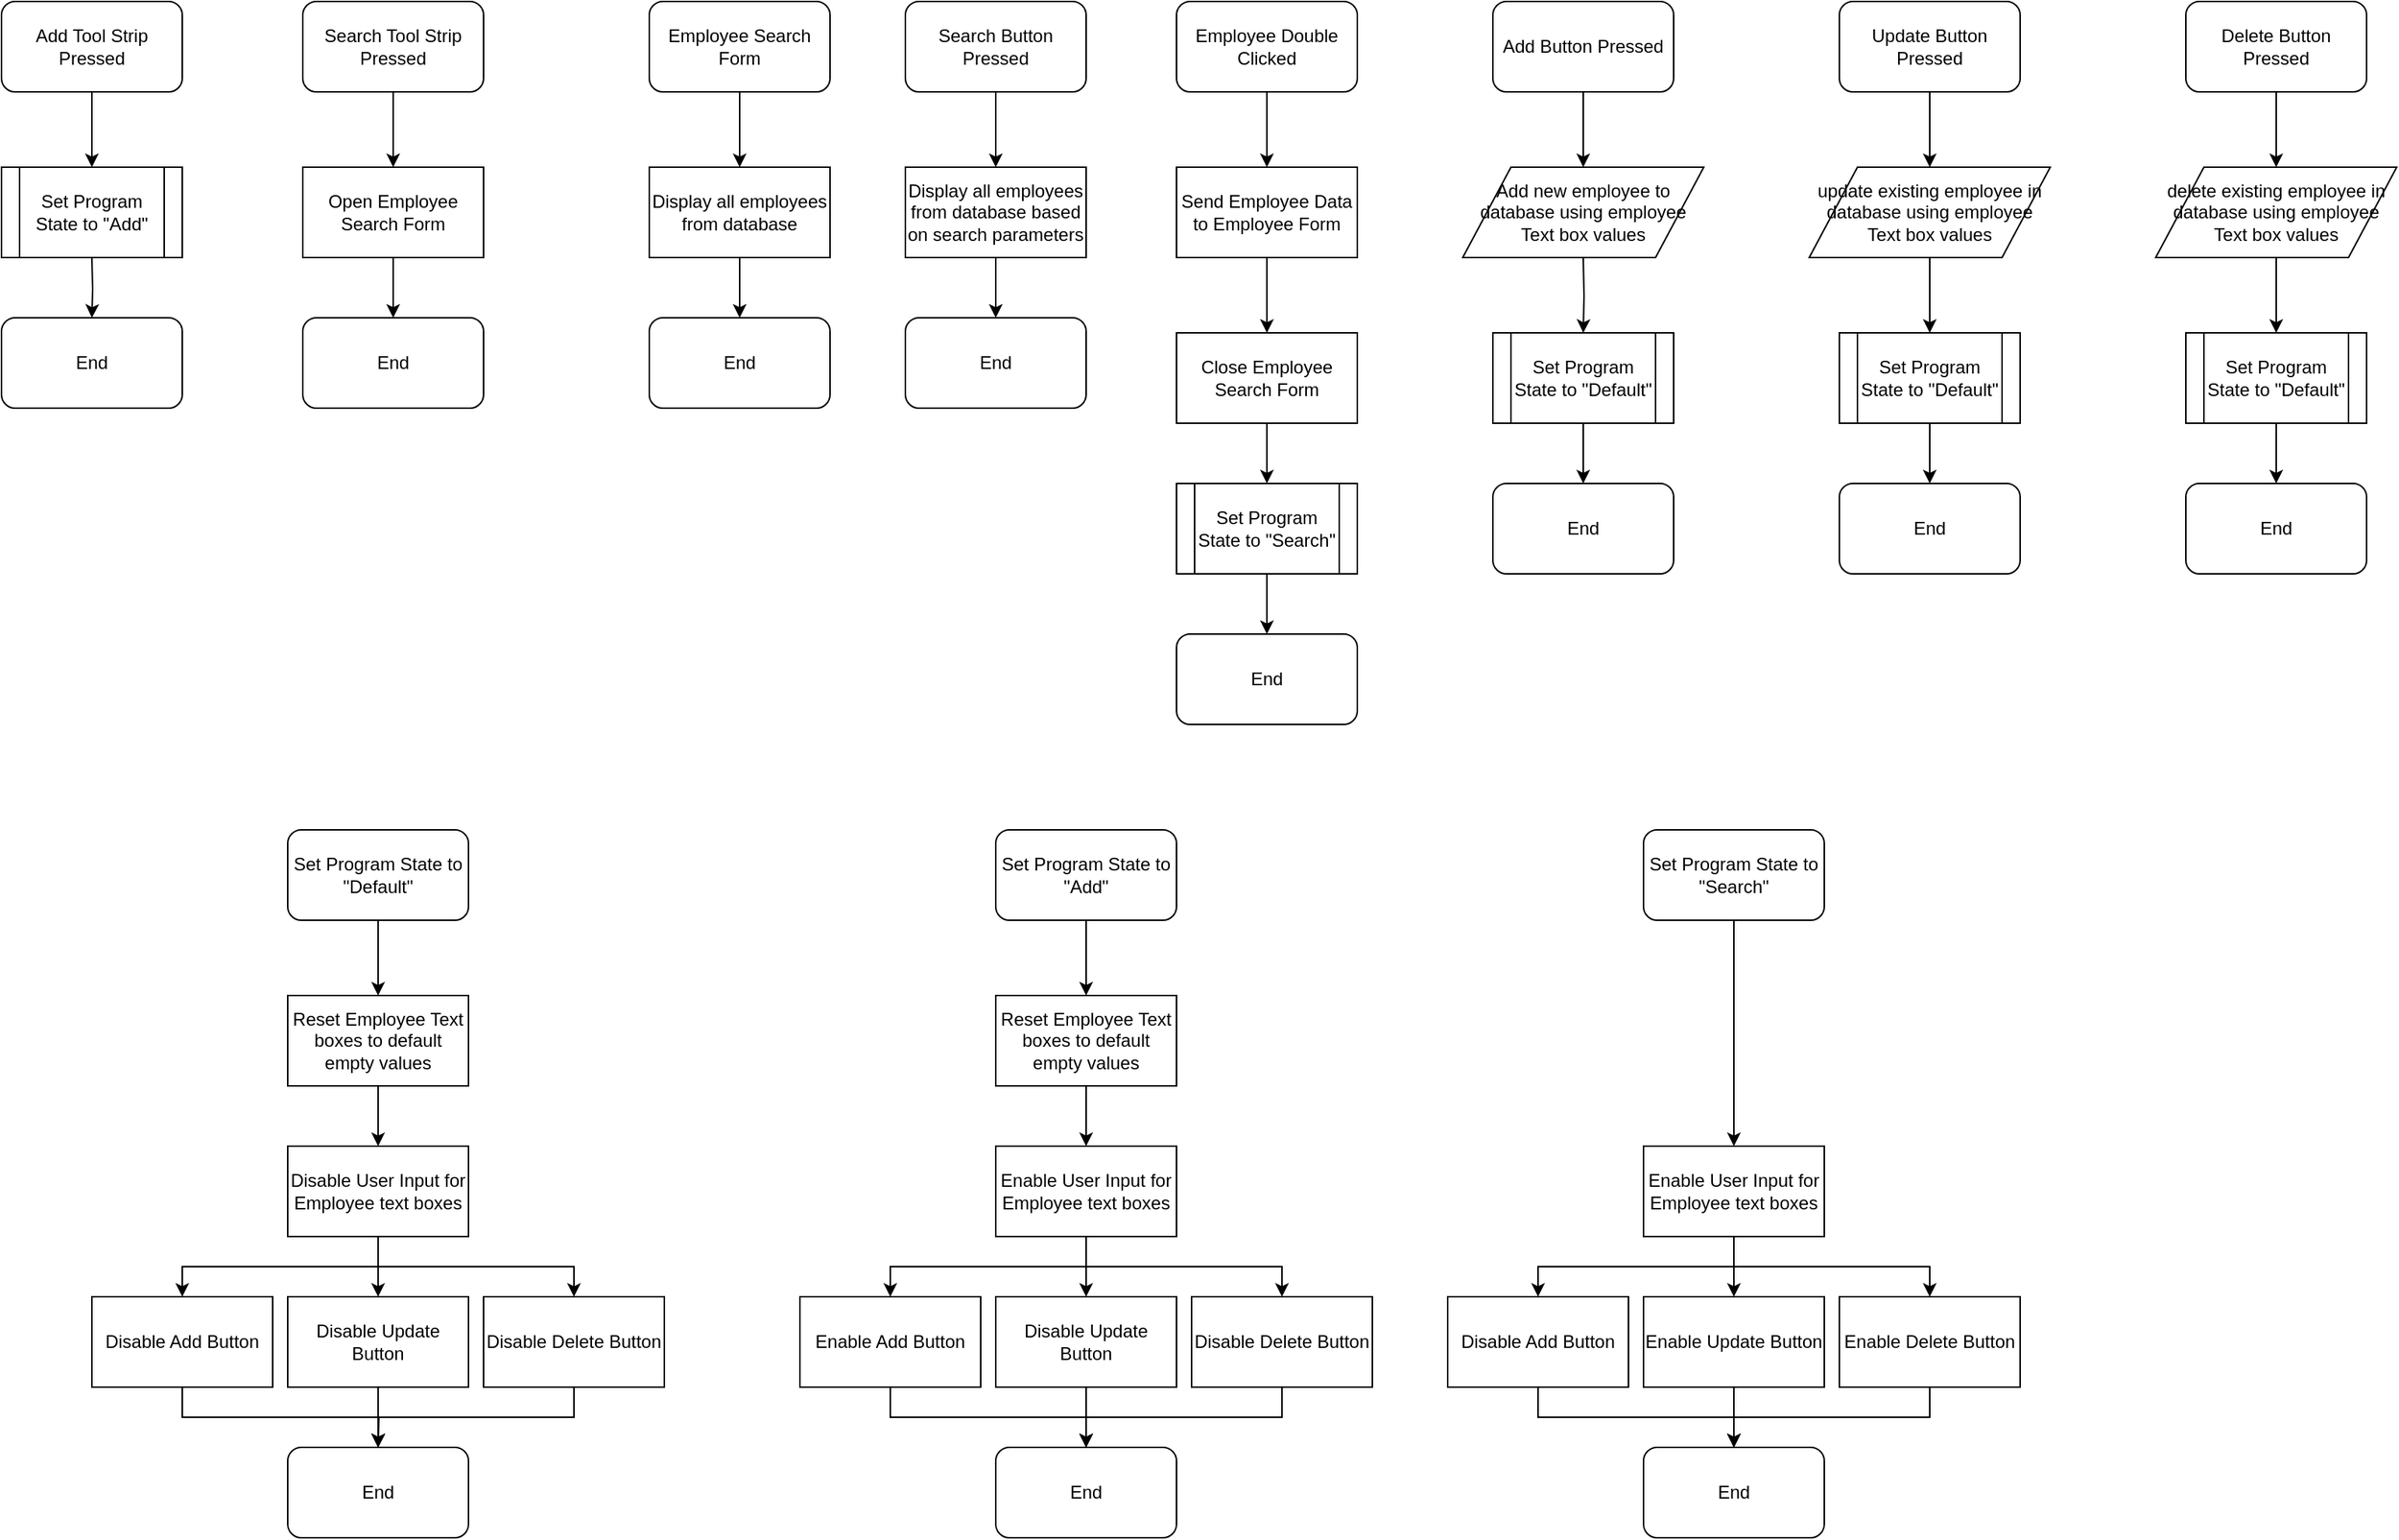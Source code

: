 <mxfile version="12.7.1" type="device"><diagram id="C5RBs43oDa-KdzZeNtuy" name="Page-1"><mxGraphModel dx="3076" dy="761" grid="1" gridSize="10" guides="1" tooltips="1" connect="1" arrows="1" fold="1" page="1" pageScale="1" pageWidth="827" pageHeight="1169" math="0" shadow="0"><root><mxCell id="WIyWlLk6GJQsqaUBKTNV-0"/><mxCell id="WIyWlLk6GJQsqaUBKTNV-1" parent="WIyWlLk6GJQsqaUBKTNV-0"/><mxCell id="CzkN2j3bYY3JMJvv9nql-30" style="edgeStyle=orthogonalEdgeStyle;rounded=0;orthogonalLoop=1;jettySize=auto;html=1;exitX=0.5;exitY=1;exitDx=0;exitDy=0;entryX=0.5;entryY=0;entryDx=0;entryDy=0;" edge="1" parent="WIyWlLk6GJQsqaUBKTNV-1" source="CzkN2j3bYY3JMJvv9nql-27"><mxGeometry relative="1" as="geometry"><mxPoint x="-930" y="240" as="targetPoint"/></mxGeometry></mxCell><mxCell id="CzkN2j3bYY3JMJvv9nql-27" value="Search Tool Strip Pressed" style="rounded=1;whiteSpace=wrap;html=1;" vertex="1" parent="WIyWlLk6GJQsqaUBKTNV-1"><mxGeometry x="-990" y="130" width="120" height="60" as="geometry"/></mxCell><mxCell id="CzkN2j3bYY3JMJvv9nql-33" style="edgeStyle=orthogonalEdgeStyle;rounded=0;orthogonalLoop=1;jettySize=auto;html=1;exitX=0.5;exitY=1;exitDx=0;exitDy=0;entryX=0.5;entryY=0;entryDx=0;entryDy=0;" edge="1" parent="WIyWlLk6GJQsqaUBKTNV-1" source="CzkN2j3bYY3JMJvv9nql-31" target="CzkN2j3bYY3JMJvv9nql-32"><mxGeometry relative="1" as="geometry"/></mxCell><mxCell id="CzkN2j3bYY3JMJvv9nql-31" value="Employee Search Form" style="rounded=1;whiteSpace=wrap;html=1;" vertex="1" parent="WIyWlLk6GJQsqaUBKTNV-1"><mxGeometry x="-760" y="130" width="120" height="60" as="geometry"/></mxCell><mxCell id="CzkN2j3bYY3JMJvv9nql-115" style="edgeStyle=orthogonalEdgeStyle;rounded=0;orthogonalLoop=1;jettySize=auto;html=1;exitX=0.5;exitY=1;exitDx=0;exitDy=0;entryX=0.5;entryY=0;entryDx=0;entryDy=0;" edge="1" parent="WIyWlLk6GJQsqaUBKTNV-1" source="CzkN2j3bYY3JMJvv9nql-32" target="CzkN2j3bYY3JMJvv9nql-106"><mxGeometry relative="1" as="geometry"/></mxCell><mxCell id="CzkN2j3bYY3JMJvv9nql-32" value="Display all employees from database" style="rounded=0;whiteSpace=wrap;html=1;" vertex="1" parent="WIyWlLk6GJQsqaUBKTNV-1"><mxGeometry x="-760" y="240" width="120" height="60" as="geometry"/></mxCell><mxCell id="CzkN2j3bYY3JMJvv9nql-41" style="edgeStyle=orthogonalEdgeStyle;rounded=0;orthogonalLoop=1;jettySize=auto;html=1;exitX=0.5;exitY=1;exitDx=0;exitDy=0;entryX=0.5;entryY=0;entryDx=0;entryDy=0;" edge="1" parent="WIyWlLk6GJQsqaUBKTNV-1" source="CzkN2j3bYY3JMJvv9nql-34" target="CzkN2j3bYY3JMJvv9nql-36"><mxGeometry relative="1" as="geometry"/></mxCell><mxCell id="CzkN2j3bYY3JMJvv9nql-34" value="Employee Double Clicked" style="rounded=1;whiteSpace=wrap;html=1;" vertex="1" parent="WIyWlLk6GJQsqaUBKTNV-1"><mxGeometry x="-410" y="130" width="120" height="60" as="geometry"/></mxCell><mxCell id="CzkN2j3bYY3JMJvv9nql-42" style="edgeStyle=orthogonalEdgeStyle;rounded=0;orthogonalLoop=1;jettySize=auto;html=1;exitX=0.5;exitY=1;exitDx=0;exitDy=0;entryX=0.5;entryY=0;entryDx=0;entryDy=0;" edge="1" parent="WIyWlLk6GJQsqaUBKTNV-1" source="CzkN2j3bYY3JMJvv9nql-36" target="CzkN2j3bYY3JMJvv9nql-40"><mxGeometry relative="1" as="geometry"/></mxCell><mxCell id="CzkN2j3bYY3JMJvv9nql-36" value="Send Employee Data to Employee Form" style="rounded=0;whiteSpace=wrap;html=1;" vertex="1" parent="WIyWlLk6GJQsqaUBKTNV-1"><mxGeometry x="-410" y="240" width="120" height="60" as="geometry"/></mxCell><mxCell id="CzkN2j3bYY3JMJvv9nql-39" style="edgeStyle=orthogonalEdgeStyle;rounded=0;orthogonalLoop=1;jettySize=auto;html=1;exitX=0.5;exitY=1;exitDx=0;exitDy=0;entryX=0.5;entryY=0;entryDx=0;entryDy=0;" edge="1" parent="WIyWlLk6GJQsqaUBKTNV-1" source="CzkN2j3bYY3JMJvv9nql-37" target="CzkN2j3bYY3JMJvv9nql-38"><mxGeometry relative="1" as="geometry"/></mxCell><mxCell id="CzkN2j3bYY3JMJvv9nql-37" value="Open Employee Search Form" style="rounded=0;whiteSpace=wrap;html=1;" vertex="1" parent="WIyWlLk6GJQsqaUBKTNV-1"><mxGeometry x="-990" y="240" width="120" height="60" as="geometry"/></mxCell><mxCell id="CzkN2j3bYY3JMJvv9nql-38" value="End" style="rounded=1;whiteSpace=wrap;html=1;" vertex="1" parent="WIyWlLk6GJQsqaUBKTNV-1"><mxGeometry x="-990" y="340" width="120" height="60" as="geometry"/></mxCell><mxCell id="CzkN2j3bYY3JMJvv9nql-44" style="edgeStyle=orthogonalEdgeStyle;rounded=0;orthogonalLoop=1;jettySize=auto;html=1;exitX=0.5;exitY=1;exitDx=0;exitDy=0;entryX=0.5;entryY=0;entryDx=0;entryDy=0;" edge="1" parent="WIyWlLk6GJQsqaUBKTNV-1" source="CzkN2j3bYY3JMJvv9nql-40" target="CzkN2j3bYY3JMJvv9nql-43"><mxGeometry relative="1" as="geometry"/></mxCell><mxCell id="CzkN2j3bYY3JMJvv9nql-40" value="Close Employee Search Form" style="rounded=0;whiteSpace=wrap;html=1;" vertex="1" parent="WIyWlLk6GJQsqaUBKTNV-1"><mxGeometry x="-410" y="350" width="120" height="60" as="geometry"/></mxCell><mxCell id="CzkN2j3bYY3JMJvv9nql-114" style="edgeStyle=orthogonalEdgeStyle;rounded=0;orthogonalLoop=1;jettySize=auto;html=1;exitX=0.5;exitY=1;exitDx=0;exitDy=0;entryX=0.5;entryY=0;entryDx=0;entryDy=0;" edge="1" parent="WIyWlLk6GJQsqaUBKTNV-1" source="CzkN2j3bYY3JMJvv9nql-43" target="CzkN2j3bYY3JMJvv9nql-107"><mxGeometry relative="1" as="geometry"/></mxCell><mxCell id="CzkN2j3bYY3JMJvv9nql-43" value="Set Program State to &quot;Search&quot;" style="shape=process;whiteSpace=wrap;html=1;backgroundOutline=1;" vertex="1" parent="WIyWlLk6GJQsqaUBKTNV-1"><mxGeometry x="-410" y="450" width="120" height="60" as="geometry"/></mxCell><mxCell id="CzkN2j3bYY3JMJvv9nql-45" style="edgeStyle=orthogonalEdgeStyle;rounded=0;orthogonalLoop=1;jettySize=auto;html=1;exitX=0.5;exitY=1;exitDx=0;exitDy=0;entryX=0.5;entryY=0;entryDx=0;entryDy=0;" edge="1" parent="WIyWlLk6GJQsqaUBKTNV-1" source="CzkN2j3bYY3JMJvv9nql-46"><mxGeometry relative="1" as="geometry"><mxPoint x="-1130" y="240" as="targetPoint"/></mxGeometry></mxCell><mxCell id="CzkN2j3bYY3JMJvv9nql-46" value="Add Tool Strip Pressed" style="rounded=1;whiteSpace=wrap;html=1;" vertex="1" parent="WIyWlLk6GJQsqaUBKTNV-1"><mxGeometry x="-1190" y="130" width="120" height="60" as="geometry"/></mxCell><mxCell id="CzkN2j3bYY3JMJvv9nql-47" style="edgeStyle=orthogonalEdgeStyle;rounded=0;orthogonalLoop=1;jettySize=auto;html=1;exitX=0.5;exitY=1;exitDx=0;exitDy=0;entryX=0.5;entryY=0;entryDx=0;entryDy=0;" edge="1" parent="WIyWlLk6GJQsqaUBKTNV-1" target="CzkN2j3bYY3JMJvv9nql-49"><mxGeometry relative="1" as="geometry"><mxPoint x="-1130" y="300" as="sourcePoint"/></mxGeometry></mxCell><mxCell id="CzkN2j3bYY3JMJvv9nql-49" value="End" style="rounded=1;whiteSpace=wrap;html=1;" vertex="1" parent="WIyWlLk6GJQsqaUBKTNV-1"><mxGeometry x="-1190" y="340" width="120" height="60" as="geometry"/></mxCell><mxCell id="CzkN2j3bYY3JMJvv9nql-50" value="Set Program State to &quot;Add&quot;" style="shape=process;whiteSpace=wrap;html=1;backgroundOutline=1;" vertex="1" parent="WIyWlLk6GJQsqaUBKTNV-1"><mxGeometry x="-1190" y="240" width="120" height="60" as="geometry"/></mxCell><mxCell id="CzkN2j3bYY3JMJvv9nql-93" style="edgeStyle=orthogonalEdgeStyle;rounded=0;orthogonalLoop=1;jettySize=auto;html=1;exitX=0.5;exitY=1;exitDx=0;exitDy=0;entryX=0.5;entryY=0;entryDx=0;entryDy=0;" edge="1" parent="WIyWlLk6GJQsqaUBKTNV-1" source="CzkN2j3bYY3JMJvv9nql-51"><mxGeometry relative="1" as="geometry"><mxPoint x="-140" y="240" as="targetPoint"/></mxGeometry></mxCell><mxCell id="CzkN2j3bYY3JMJvv9nql-51" value="Add Button Pressed" style="rounded=1;whiteSpace=wrap;html=1;" vertex="1" parent="WIyWlLk6GJQsqaUBKTNV-1"><mxGeometry x="-200" y="130" width="120" height="60" as="geometry"/></mxCell><mxCell id="CzkN2j3bYY3JMJvv9nql-101" style="edgeStyle=orthogonalEdgeStyle;rounded=0;orthogonalLoop=1;jettySize=auto;html=1;exitX=0.5;exitY=1;exitDx=0;exitDy=0;entryX=0.5;entryY=0;entryDx=0;entryDy=0;" edge="1" parent="WIyWlLk6GJQsqaUBKTNV-1" source="CzkN2j3bYY3JMJvv9nql-52" target="CzkN2j3bYY3JMJvv9nql-98"><mxGeometry relative="1" as="geometry"/></mxCell><mxCell id="CzkN2j3bYY3JMJvv9nql-52" value="Update Button Pressed" style="rounded=1;whiteSpace=wrap;html=1;" vertex="1" parent="WIyWlLk6GJQsqaUBKTNV-1"><mxGeometry x="30" y="130" width="120" height="60" as="geometry"/></mxCell><mxCell id="CzkN2j3bYY3JMJvv9nql-105" style="edgeStyle=orthogonalEdgeStyle;rounded=0;orthogonalLoop=1;jettySize=auto;html=1;exitX=0.5;exitY=1;exitDx=0;exitDy=0;entryX=0.5;entryY=0;entryDx=0;entryDy=0;" edge="1" parent="WIyWlLk6GJQsqaUBKTNV-1" source="CzkN2j3bYY3JMJvv9nql-53" target="CzkN2j3bYY3JMJvv9nql-99"><mxGeometry relative="1" as="geometry"/></mxCell><mxCell id="CzkN2j3bYY3JMJvv9nql-53" value="Delete Button Pressed" style="rounded=1;whiteSpace=wrap;html=1;" vertex="1" parent="WIyWlLk6GJQsqaUBKTNV-1"><mxGeometry x="260" y="130" width="120" height="60" as="geometry"/></mxCell><mxCell id="CzkN2j3bYY3JMJvv9nql-87" style="edgeStyle=orthogonalEdgeStyle;rounded=0;orthogonalLoop=1;jettySize=auto;html=1;exitX=0.5;exitY=1;exitDx=0;exitDy=0;entryX=0.5;entryY=0;entryDx=0;entryDy=0;" edge="1" parent="WIyWlLk6GJQsqaUBKTNV-1" source="CzkN2j3bYY3JMJvv9nql-55" target="CzkN2j3bYY3JMJvv9nql-83"><mxGeometry relative="1" as="geometry"/></mxCell><mxCell id="CzkN2j3bYY3JMJvv9nql-55" value="Set Program State to &quot;Search&quot;" style="rounded=1;whiteSpace=wrap;html=1;" vertex="1" parent="WIyWlLk6GJQsqaUBKTNV-1"><mxGeometry x="-100" y="680" width="120" height="60" as="geometry"/></mxCell><mxCell id="CzkN2j3bYY3JMJvv9nql-89" style="edgeStyle=orthogonalEdgeStyle;rounded=0;orthogonalLoop=1;jettySize=auto;html=1;exitX=0.5;exitY=1;exitDx=0;exitDy=0;entryX=0.5;entryY=0;entryDx=0;entryDy=0;" edge="1" parent="WIyWlLk6GJQsqaUBKTNV-1" source="CzkN2j3bYY3JMJvv9nql-56" target="CzkN2j3bYY3JMJvv9nql-69"><mxGeometry relative="1" as="geometry"/></mxCell><mxCell id="CzkN2j3bYY3JMJvv9nql-56" value="Set Program State to &quot;Add&quot;" style="rounded=1;whiteSpace=wrap;html=1;" vertex="1" parent="WIyWlLk6GJQsqaUBKTNV-1"><mxGeometry x="-530" y="680" width="120" height="60" as="geometry"/></mxCell><mxCell id="CzkN2j3bYY3JMJvv9nql-113" style="edgeStyle=orthogonalEdgeStyle;rounded=0;orthogonalLoop=1;jettySize=auto;html=1;exitX=0.5;exitY=1;exitDx=0;exitDy=0;entryX=0.5;entryY=0;entryDx=0;entryDy=0;" edge="1" parent="WIyWlLk6GJQsqaUBKTNV-1" source="CzkN2j3bYY3JMJvv9nql-57" target="CzkN2j3bYY3JMJvv9nql-108"><mxGeometry relative="1" as="geometry"/></mxCell><mxCell id="CzkN2j3bYY3JMJvv9nql-57" value="Set Program State to &quot;Default&quot;" style="shape=process;whiteSpace=wrap;html=1;backgroundOutline=1;" vertex="1" parent="WIyWlLk6GJQsqaUBKTNV-1"><mxGeometry x="-200" y="350" width="120" height="60" as="geometry"/></mxCell><mxCell id="CzkN2j3bYY3JMJvv9nql-90" style="edgeStyle=orthogonalEdgeStyle;rounded=0;orthogonalLoop=1;jettySize=auto;html=1;exitX=0.5;exitY=1;exitDx=0;exitDy=0;entryX=0.5;entryY=0;entryDx=0;entryDy=0;" edge="1" parent="WIyWlLk6GJQsqaUBKTNV-1" source="CzkN2j3bYY3JMJvv9nql-59" target="CzkN2j3bYY3JMJvv9nql-60"><mxGeometry relative="1" as="geometry"/></mxCell><mxCell id="CzkN2j3bYY3JMJvv9nql-59" value="&lt;span style=&quot;white-space: normal&quot;&gt;Set Program State to &quot;Default&quot;&lt;/span&gt;" style="rounded=1;whiteSpace=wrap;html=1;" vertex="1" parent="WIyWlLk6GJQsqaUBKTNV-1"><mxGeometry x="-1000" y="680" width="120" height="60" as="geometry"/></mxCell><mxCell id="CzkN2j3bYY3JMJvv9nql-91" style="edgeStyle=orthogonalEdgeStyle;rounded=0;orthogonalLoop=1;jettySize=auto;html=1;exitX=0.5;exitY=1;exitDx=0;exitDy=0;entryX=0.5;entryY=0;entryDx=0;entryDy=0;" edge="1" parent="WIyWlLk6GJQsqaUBKTNV-1" source="CzkN2j3bYY3JMJvv9nql-60" target="CzkN2j3bYY3JMJvv9nql-62"><mxGeometry relative="1" as="geometry"/></mxCell><mxCell id="CzkN2j3bYY3JMJvv9nql-60" value="Reset Employee Text boxes to default empty values" style="rounded=0;whiteSpace=wrap;html=1;" vertex="1" parent="WIyWlLk6GJQsqaUBKTNV-1"><mxGeometry x="-1000" y="790" width="120" height="60" as="geometry"/></mxCell><mxCell id="CzkN2j3bYY3JMJvv9nql-119" style="edgeStyle=orthogonalEdgeStyle;rounded=0;orthogonalLoop=1;jettySize=auto;html=1;exitX=0.5;exitY=1;exitDx=0;exitDy=0;" edge="1" parent="WIyWlLk6GJQsqaUBKTNV-1" source="CzkN2j3bYY3JMJvv9nql-61"><mxGeometry relative="1" as="geometry"><mxPoint x="-940" y="1090" as="targetPoint"/></mxGeometry></mxCell><mxCell id="CzkN2j3bYY3JMJvv9nql-61" value="Disable Update Button" style="rounded=0;whiteSpace=wrap;html=1;" vertex="1" parent="WIyWlLk6GJQsqaUBKTNV-1"><mxGeometry x="-1000" y="990" width="120" height="60" as="geometry"/></mxCell><mxCell id="CzkN2j3bYY3JMJvv9nql-65" style="edgeStyle=orthogonalEdgeStyle;rounded=0;orthogonalLoop=1;jettySize=auto;html=1;exitX=0.5;exitY=1;exitDx=0;exitDy=0;entryX=0.5;entryY=0;entryDx=0;entryDy=0;" edge="1" parent="WIyWlLk6GJQsqaUBKTNV-1" source="CzkN2j3bYY3JMJvv9nql-62" target="CzkN2j3bYY3JMJvv9nql-63"><mxGeometry relative="1" as="geometry"/></mxCell><mxCell id="CzkN2j3bYY3JMJvv9nql-66" style="edgeStyle=orthogonalEdgeStyle;rounded=0;orthogonalLoop=1;jettySize=auto;html=1;exitX=0.5;exitY=1;exitDx=0;exitDy=0;entryX=0.5;entryY=0;entryDx=0;entryDy=0;" edge="1" parent="WIyWlLk6GJQsqaUBKTNV-1" source="CzkN2j3bYY3JMJvv9nql-62" target="CzkN2j3bYY3JMJvv9nql-64"><mxGeometry relative="1" as="geometry"/></mxCell><mxCell id="CzkN2j3bYY3JMJvv9nql-67" style="edgeStyle=orthogonalEdgeStyle;rounded=0;orthogonalLoop=1;jettySize=auto;html=1;exitX=0.5;exitY=1;exitDx=0;exitDy=0;entryX=0.5;entryY=0;entryDx=0;entryDy=0;" edge="1" parent="WIyWlLk6GJQsqaUBKTNV-1" source="CzkN2j3bYY3JMJvv9nql-62" target="CzkN2j3bYY3JMJvv9nql-61"><mxGeometry relative="1" as="geometry"/></mxCell><mxCell id="CzkN2j3bYY3JMJvv9nql-62" value="Disable User Input for Employee text boxes" style="rounded=0;whiteSpace=wrap;html=1;" vertex="1" parent="WIyWlLk6GJQsqaUBKTNV-1"><mxGeometry x="-1000" y="890" width="120" height="60" as="geometry"/></mxCell><mxCell id="CzkN2j3bYY3JMJvv9nql-118" style="edgeStyle=orthogonalEdgeStyle;rounded=0;orthogonalLoop=1;jettySize=auto;html=1;exitX=0.5;exitY=1;exitDx=0;exitDy=0;" edge="1" parent="WIyWlLk6GJQsqaUBKTNV-1" source="CzkN2j3bYY3JMJvv9nql-63"><mxGeometry relative="1" as="geometry"><mxPoint x="-940" y="1090" as="targetPoint"/></mxGeometry></mxCell><mxCell id="CzkN2j3bYY3JMJvv9nql-63" value="Disable Add Button" style="rounded=0;whiteSpace=wrap;html=1;" vertex="1" parent="WIyWlLk6GJQsqaUBKTNV-1"><mxGeometry x="-1130" y="990" width="120" height="60" as="geometry"/></mxCell><mxCell id="CzkN2j3bYY3JMJvv9nql-117" style="edgeStyle=orthogonalEdgeStyle;rounded=0;orthogonalLoop=1;jettySize=auto;html=1;exitX=0.5;exitY=1;exitDx=0;exitDy=0;entryX=0.5;entryY=0;entryDx=0;entryDy=0;" edge="1" parent="WIyWlLk6GJQsqaUBKTNV-1" source="CzkN2j3bYY3JMJvv9nql-64" target="CzkN2j3bYY3JMJvv9nql-116"><mxGeometry relative="1" as="geometry"/></mxCell><mxCell id="CzkN2j3bYY3JMJvv9nql-64" value="Disable Delete Button" style="rounded=0;whiteSpace=wrap;html=1;" vertex="1" parent="WIyWlLk6GJQsqaUBKTNV-1"><mxGeometry x="-870" y="990" width="120" height="60" as="geometry"/></mxCell><mxCell id="CzkN2j3bYY3JMJvv9nql-88" style="edgeStyle=orthogonalEdgeStyle;rounded=0;orthogonalLoop=1;jettySize=auto;html=1;exitX=0.5;exitY=1;exitDx=0;exitDy=0;entryX=0.5;entryY=0;entryDx=0;entryDy=0;" edge="1" parent="WIyWlLk6GJQsqaUBKTNV-1" source="CzkN2j3bYY3JMJvv9nql-69" target="CzkN2j3bYY3JMJvv9nql-70"><mxGeometry relative="1" as="geometry"/></mxCell><mxCell id="CzkN2j3bYY3JMJvv9nql-69" value="Reset Employee Text boxes to default empty values" style="rounded=0;whiteSpace=wrap;html=1;" vertex="1" parent="WIyWlLk6GJQsqaUBKTNV-1"><mxGeometry x="-530" y="790" width="120" height="60" as="geometry"/></mxCell><mxCell id="CzkN2j3bYY3JMJvv9nql-77" style="edgeStyle=orthogonalEdgeStyle;rounded=0;orthogonalLoop=1;jettySize=auto;html=1;exitX=0.5;exitY=1;exitDx=0;exitDy=0;entryX=0.5;entryY=0;entryDx=0;entryDy=0;" edge="1" parent="WIyWlLk6GJQsqaUBKTNV-1" source="CzkN2j3bYY3JMJvv9nql-70" target="CzkN2j3bYY3JMJvv9nql-75"><mxGeometry relative="1" as="geometry"/></mxCell><mxCell id="CzkN2j3bYY3JMJvv9nql-78" style="edgeStyle=orthogonalEdgeStyle;rounded=0;orthogonalLoop=1;jettySize=auto;html=1;exitX=0.5;exitY=1;exitDx=0;exitDy=0;entryX=0.5;entryY=0;entryDx=0;entryDy=0;" edge="1" parent="WIyWlLk6GJQsqaUBKTNV-1" source="CzkN2j3bYY3JMJvv9nql-70" target="CzkN2j3bYY3JMJvv9nql-76"><mxGeometry relative="1" as="geometry"/></mxCell><mxCell id="CzkN2j3bYY3JMJvv9nql-79" style="edgeStyle=orthogonalEdgeStyle;rounded=0;orthogonalLoop=1;jettySize=auto;html=1;exitX=0.5;exitY=1;exitDx=0;exitDy=0;entryX=0.5;entryY=0;entryDx=0;entryDy=0;" edge="1" parent="WIyWlLk6GJQsqaUBKTNV-1" source="CzkN2j3bYY3JMJvv9nql-70" target="CzkN2j3bYY3JMJvv9nql-71"><mxGeometry relative="1" as="geometry"/></mxCell><mxCell id="CzkN2j3bYY3JMJvv9nql-70" value="Enable User Input for Employee text boxes" style="rounded=0;whiteSpace=wrap;html=1;" vertex="1" parent="WIyWlLk6GJQsqaUBKTNV-1"><mxGeometry x="-530" y="890" width="120" height="60" as="geometry"/></mxCell><mxCell id="CzkN2j3bYY3JMJvv9nql-123" style="edgeStyle=orthogonalEdgeStyle;rounded=0;orthogonalLoop=1;jettySize=auto;html=1;exitX=0.5;exitY=1;exitDx=0;exitDy=0;" edge="1" parent="WIyWlLk6GJQsqaUBKTNV-1" source="CzkN2j3bYY3JMJvv9nql-71"><mxGeometry relative="1" as="geometry"><mxPoint x="-470" y="1090" as="targetPoint"/></mxGeometry></mxCell><mxCell id="CzkN2j3bYY3JMJvv9nql-71" value="Disable Update Button" style="rounded=0;whiteSpace=wrap;html=1;" vertex="1" parent="WIyWlLk6GJQsqaUBKTNV-1"><mxGeometry x="-530" y="990" width="120" height="60" as="geometry"/></mxCell><mxCell id="CzkN2j3bYY3JMJvv9nql-122" style="edgeStyle=orthogonalEdgeStyle;rounded=0;orthogonalLoop=1;jettySize=auto;html=1;exitX=0.5;exitY=1;exitDx=0;exitDy=0;entryX=0.5;entryY=0;entryDx=0;entryDy=0;" edge="1" parent="WIyWlLk6GJQsqaUBKTNV-1" source="CzkN2j3bYY3JMJvv9nql-75" target="CzkN2j3bYY3JMJvv9nql-120"><mxGeometry relative="1" as="geometry"/></mxCell><mxCell id="CzkN2j3bYY3JMJvv9nql-75" value="Enable Add Button" style="rounded=0;whiteSpace=wrap;html=1;" vertex="1" parent="WIyWlLk6GJQsqaUBKTNV-1"><mxGeometry x="-660" y="990" width="120" height="60" as="geometry"/></mxCell><mxCell id="CzkN2j3bYY3JMJvv9nql-121" style="edgeStyle=orthogonalEdgeStyle;rounded=0;orthogonalLoop=1;jettySize=auto;html=1;exitX=0.5;exitY=1;exitDx=0;exitDy=0;entryX=0.5;entryY=0;entryDx=0;entryDy=0;" edge="1" parent="WIyWlLk6GJQsqaUBKTNV-1" source="CzkN2j3bYY3JMJvv9nql-76" target="CzkN2j3bYY3JMJvv9nql-120"><mxGeometry relative="1" as="geometry"/></mxCell><mxCell id="CzkN2j3bYY3JMJvv9nql-76" value="Disable Delete Button" style="rounded=0;whiteSpace=wrap;html=1;" vertex="1" parent="WIyWlLk6GJQsqaUBKTNV-1"><mxGeometry x="-400" y="990" width="120" height="60" as="geometry"/></mxCell><mxCell id="CzkN2j3bYY3JMJvv9nql-80" style="edgeStyle=orthogonalEdgeStyle;rounded=0;orthogonalLoop=1;jettySize=auto;html=1;exitX=0.5;exitY=1;exitDx=0;exitDy=0;entryX=0.5;entryY=0;entryDx=0;entryDy=0;" edge="1" parent="WIyWlLk6GJQsqaUBKTNV-1" source="CzkN2j3bYY3JMJvv9nql-83" target="CzkN2j3bYY3JMJvv9nql-85"><mxGeometry relative="1" as="geometry"/></mxCell><mxCell id="CzkN2j3bYY3JMJvv9nql-81" style="edgeStyle=orthogonalEdgeStyle;rounded=0;orthogonalLoop=1;jettySize=auto;html=1;exitX=0.5;exitY=1;exitDx=0;exitDy=0;entryX=0.5;entryY=0;entryDx=0;entryDy=0;" edge="1" parent="WIyWlLk6GJQsqaUBKTNV-1" source="CzkN2j3bYY3JMJvv9nql-83" target="CzkN2j3bYY3JMJvv9nql-86"><mxGeometry relative="1" as="geometry"/></mxCell><mxCell id="CzkN2j3bYY3JMJvv9nql-82" style="edgeStyle=orthogonalEdgeStyle;rounded=0;orthogonalLoop=1;jettySize=auto;html=1;exitX=0.5;exitY=1;exitDx=0;exitDy=0;entryX=0.5;entryY=0;entryDx=0;entryDy=0;" edge="1" parent="WIyWlLk6GJQsqaUBKTNV-1" source="CzkN2j3bYY3JMJvv9nql-83" target="CzkN2j3bYY3JMJvv9nql-84"><mxGeometry relative="1" as="geometry"/></mxCell><mxCell id="CzkN2j3bYY3JMJvv9nql-83" value="Enable User Input for Employee text boxes" style="rounded=0;whiteSpace=wrap;html=1;" vertex="1" parent="WIyWlLk6GJQsqaUBKTNV-1"><mxGeometry x="-100" y="890" width="120" height="60" as="geometry"/></mxCell><mxCell id="CzkN2j3bYY3JMJvv9nql-127" style="edgeStyle=orthogonalEdgeStyle;rounded=0;orthogonalLoop=1;jettySize=auto;html=1;exitX=0.5;exitY=1;exitDx=0;exitDy=0;" edge="1" parent="WIyWlLk6GJQsqaUBKTNV-1" source="CzkN2j3bYY3JMJvv9nql-84"><mxGeometry relative="1" as="geometry"><mxPoint x="-40" y="1090" as="targetPoint"/></mxGeometry></mxCell><mxCell id="CzkN2j3bYY3JMJvv9nql-84" value="Enable Update Button" style="rounded=0;whiteSpace=wrap;html=1;" vertex="1" parent="WIyWlLk6GJQsqaUBKTNV-1"><mxGeometry x="-100" y="990" width="120" height="60" as="geometry"/></mxCell><mxCell id="CzkN2j3bYY3JMJvv9nql-125" style="edgeStyle=orthogonalEdgeStyle;rounded=0;orthogonalLoop=1;jettySize=auto;html=1;exitX=0.5;exitY=1;exitDx=0;exitDy=0;entryX=0.5;entryY=0;entryDx=0;entryDy=0;" edge="1" parent="WIyWlLk6GJQsqaUBKTNV-1" source="CzkN2j3bYY3JMJvv9nql-85" target="CzkN2j3bYY3JMJvv9nql-124"><mxGeometry relative="1" as="geometry"/></mxCell><mxCell id="CzkN2j3bYY3JMJvv9nql-85" value="Disable Add Button" style="rounded=0;whiteSpace=wrap;html=1;" vertex="1" parent="WIyWlLk6GJQsqaUBKTNV-1"><mxGeometry x="-230" y="990" width="120" height="60" as="geometry"/></mxCell><mxCell id="CzkN2j3bYY3JMJvv9nql-126" style="edgeStyle=orthogonalEdgeStyle;rounded=0;orthogonalLoop=1;jettySize=auto;html=1;exitX=0.5;exitY=1;exitDx=0;exitDy=0;entryX=0.5;entryY=0;entryDx=0;entryDy=0;" edge="1" parent="WIyWlLk6GJQsqaUBKTNV-1" source="CzkN2j3bYY3JMJvv9nql-86" target="CzkN2j3bYY3JMJvv9nql-124"><mxGeometry relative="1" as="geometry"/></mxCell><mxCell id="CzkN2j3bYY3JMJvv9nql-86" value="Enable Delete Button" style="rounded=0;whiteSpace=wrap;html=1;" vertex="1" parent="WIyWlLk6GJQsqaUBKTNV-1"><mxGeometry x="30" y="990" width="120" height="60" as="geometry"/></mxCell><mxCell id="CzkN2j3bYY3JMJvv9nql-94" style="edgeStyle=orthogonalEdgeStyle;rounded=0;orthogonalLoop=1;jettySize=auto;html=1;exitX=0.5;exitY=1;exitDx=0;exitDy=0;entryX=0.5;entryY=0;entryDx=0;entryDy=0;" edge="1" parent="WIyWlLk6GJQsqaUBKTNV-1" target="CzkN2j3bYY3JMJvv9nql-57"><mxGeometry relative="1" as="geometry"><mxPoint x="-140" y="300" as="sourcePoint"/></mxGeometry></mxCell><mxCell id="CzkN2j3bYY3JMJvv9nql-97" value="Add new employee to database using employee Text box values" style="shape=parallelogram;perimeter=parallelogramPerimeter;whiteSpace=wrap;html=1;" vertex="1" parent="WIyWlLk6GJQsqaUBKTNV-1"><mxGeometry x="-220" y="240" width="160" height="60" as="geometry"/></mxCell><mxCell id="CzkN2j3bYY3JMJvv9nql-102" style="edgeStyle=orthogonalEdgeStyle;rounded=0;orthogonalLoop=1;jettySize=auto;html=1;exitX=0.5;exitY=1;exitDx=0;exitDy=0;entryX=0.5;entryY=0;entryDx=0;entryDy=0;" edge="1" parent="WIyWlLk6GJQsqaUBKTNV-1" source="CzkN2j3bYY3JMJvv9nql-98" target="CzkN2j3bYY3JMJvv9nql-100"><mxGeometry relative="1" as="geometry"/></mxCell><mxCell id="CzkN2j3bYY3JMJvv9nql-98" value="update existing employee in database using employee Text box values" style="shape=parallelogram;perimeter=parallelogramPerimeter;whiteSpace=wrap;html=1;" vertex="1" parent="WIyWlLk6GJQsqaUBKTNV-1"><mxGeometry x="10" y="240" width="160" height="60" as="geometry"/></mxCell><mxCell id="CzkN2j3bYY3JMJvv9nql-104" style="edgeStyle=orthogonalEdgeStyle;rounded=0;orthogonalLoop=1;jettySize=auto;html=1;exitX=0.5;exitY=1;exitDx=0;exitDy=0;entryX=0.5;entryY=0;entryDx=0;entryDy=0;" edge="1" parent="WIyWlLk6GJQsqaUBKTNV-1" source="CzkN2j3bYY3JMJvv9nql-99" target="CzkN2j3bYY3JMJvv9nql-103"><mxGeometry relative="1" as="geometry"/></mxCell><mxCell id="CzkN2j3bYY3JMJvv9nql-99" value="delete existing employee in database using employee Text box values" style="shape=parallelogram;perimeter=parallelogramPerimeter;whiteSpace=wrap;html=1;" vertex="1" parent="WIyWlLk6GJQsqaUBKTNV-1"><mxGeometry x="240" y="240" width="160" height="60" as="geometry"/></mxCell><mxCell id="CzkN2j3bYY3JMJvv9nql-112" style="edgeStyle=orthogonalEdgeStyle;rounded=0;orthogonalLoop=1;jettySize=auto;html=1;exitX=0.5;exitY=1;exitDx=0;exitDy=0;entryX=0.5;entryY=0;entryDx=0;entryDy=0;" edge="1" parent="WIyWlLk6GJQsqaUBKTNV-1" source="CzkN2j3bYY3JMJvv9nql-100" target="CzkN2j3bYY3JMJvv9nql-109"><mxGeometry relative="1" as="geometry"/></mxCell><mxCell id="CzkN2j3bYY3JMJvv9nql-100" value="Set Program State to &quot;Default&quot;" style="shape=process;whiteSpace=wrap;html=1;backgroundOutline=1;" vertex="1" parent="WIyWlLk6GJQsqaUBKTNV-1"><mxGeometry x="30" y="350" width="120" height="60" as="geometry"/></mxCell><mxCell id="CzkN2j3bYY3JMJvv9nql-111" style="edgeStyle=orthogonalEdgeStyle;rounded=0;orthogonalLoop=1;jettySize=auto;html=1;exitX=0.5;exitY=1;exitDx=0;exitDy=0;entryX=0.5;entryY=0;entryDx=0;entryDy=0;" edge="1" parent="WIyWlLk6GJQsqaUBKTNV-1" source="CzkN2j3bYY3JMJvv9nql-103" target="CzkN2j3bYY3JMJvv9nql-110"><mxGeometry relative="1" as="geometry"/></mxCell><mxCell id="CzkN2j3bYY3JMJvv9nql-103" value="Set Program State to &quot;Default&quot;" style="shape=process;whiteSpace=wrap;html=1;backgroundOutline=1;" vertex="1" parent="WIyWlLk6GJQsqaUBKTNV-1"><mxGeometry x="260" y="350" width="120" height="60" as="geometry"/></mxCell><mxCell id="CzkN2j3bYY3JMJvv9nql-106" value="End" style="rounded=1;whiteSpace=wrap;html=1;" vertex="1" parent="WIyWlLk6GJQsqaUBKTNV-1"><mxGeometry x="-760" y="340" width="120" height="60" as="geometry"/></mxCell><mxCell id="CzkN2j3bYY3JMJvv9nql-107" value="End" style="rounded=1;whiteSpace=wrap;html=1;" vertex="1" parent="WIyWlLk6GJQsqaUBKTNV-1"><mxGeometry x="-410" y="550" width="120" height="60" as="geometry"/></mxCell><mxCell id="CzkN2j3bYY3JMJvv9nql-108" value="End" style="rounded=1;whiteSpace=wrap;html=1;" vertex="1" parent="WIyWlLk6GJQsqaUBKTNV-1"><mxGeometry x="-200" y="450" width="120" height="60" as="geometry"/></mxCell><mxCell id="CzkN2j3bYY3JMJvv9nql-109" value="End" style="rounded=1;whiteSpace=wrap;html=1;" vertex="1" parent="WIyWlLk6GJQsqaUBKTNV-1"><mxGeometry x="30" y="450" width="120" height="60" as="geometry"/></mxCell><mxCell id="CzkN2j3bYY3JMJvv9nql-110" value="End" style="rounded=1;whiteSpace=wrap;html=1;" vertex="1" parent="WIyWlLk6GJQsqaUBKTNV-1"><mxGeometry x="260" y="450" width="120" height="60" as="geometry"/></mxCell><mxCell id="CzkN2j3bYY3JMJvv9nql-116" value="End" style="rounded=1;whiteSpace=wrap;html=1;" vertex="1" parent="WIyWlLk6GJQsqaUBKTNV-1"><mxGeometry x="-1000" y="1090" width="120" height="60" as="geometry"/></mxCell><mxCell id="CzkN2j3bYY3JMJvv9nql-120" value="End" style="rounded=1;whiteSpace=wrap;html=1;" vertex="1" parent="WIyWlLk6GJQsqaUBKTNV-1"><mxGeometry x="-530" y="1090" width="120" height="60" as="geometry"/></mxCell><mxCell id="CzkN2j3bYY3JMJvv9nql-124" value="End" style="rounded=1;whiteSpace=wrap;html=1;" vertex="1" parent="WIyWlLk6GJQsqaUBKTNV-1"><mxGeometry x="-100" y="1090" width="120" height="60" as="geometry"/></mxCell><mxCell id="CzkN2j3bYY3JMJvv9nql-128" style="edgeStyle=orthogonalEdgeStyle;rounded=0;orthogonalLoop=1;jettySize=auto;html=1;exitX=0.5;exitY=1;exitDx=0;exitDy=0;entryX=0.5;entryY=0;entryDx=0;entryDy=0;" edge="1" parent="WIyWlLk6GJQsqaUBKTNV-1" source="CzkN2j3bYY3JMJvv9nql-129" target="CzkN2j3bYY3JMJvv9nql-131"><mxGeometry relative="1" as="geometry"/></mxCell><mxCell id="CzkN2j3bYY3JMJvv9nql-129" value="Search Button Pressed" style="rounded=1;whiteSpace=wrap;html=1;" vertex="1" parent="WIyWlLk6GJQsqaUBKTNV-1"><mxGeometry x="-590" y="130" width="120" height="60" as="geometry"/></mxCell><mxCell id="CzkN2j3bYY3JMJvv9nql-130" style="edgeStyle=orthogonalEdgeStyle;rounded=0;orthogonalLoop=1;jettySize=auto;html=1;exitX=0.5;exitY=1;exitDx=0;exitDy=0;entryX=0.5;entryY=0;entryDx=0;entryDy=0;" edge="1" parent="WIyWlLk6GJQsqaUBKTNV-1" source="CzkN2j3bYY3JMJvv9nql-131" target="CzkN2j3bYY3JMJvv9nql-132"><mxGeometry relative="1" as="geometry"/></mxCell><mxCell id="CzkN2j3bYY3JMJvv9nql-131" value="Display all employees from database based on search parameters" style="rounded=0;whiteSpace=wrap;html=1;" vertex="1" parent="WIyWlLk6GJQsqaUBKTNV-1"><mxGeometry x="-590" y="240" width="120" height="60" as="geometry"/></mxCell><mxCell id="CzkN2j3bYY3JMJvv9nql-132" value="End" style="rounded=1;whiteSpace=wrap;html=1;" vertex="1" parent="WIyWlLk6GJQsqaUBKTNV-1"><mxGeometry x="-590" y="340" width="120" height="60" as="geometry"/></mxCell></root></mxGraphModel></diagram></mxfile>